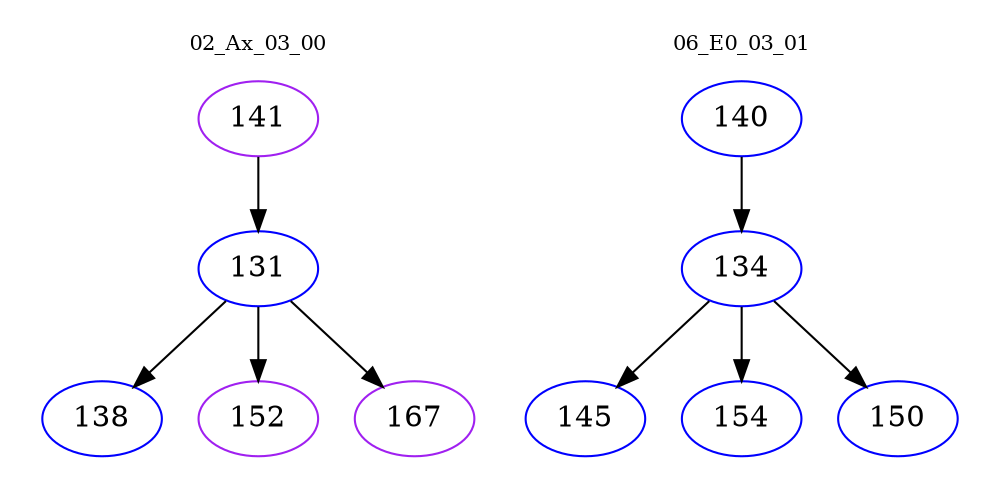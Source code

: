 digraph{
subgraph cluster_0 {
color = white
label = "02_Ax_03_00";
fontsize=10;
T0_141 [label="141", color="purple"]
T0_141 -> T0_131 [color="black"]
T0_131 [label="131", color="blue"]
T0_131 -> T0_138 [color="black"]
T0_138 [label="138", color="blue"]
T0_131 -> T0_152 [color="black"]
T0_152 [label="152", color="purple"]
T0_131 -> T0_167 [color="black"]
T0_167 [label="167", color="purple"]
}
subgraph cluster_1 {
color = white
label = "06_E0_03_01";
fontsize=10;
T1_140 [label="140", color="blue"]
T1_140 -> T1_134 [color="black"]
T1_134 [label="134", color="blue"]
T1_134 -> T1_145 [color="black"]
T1_145 [label="145", color="blue"]
T1_134 -> T1_154 [color="black"]
T1_154 [label="154", color="blue"]
T1_134 -> T1_150 [color="black"]
T1_150 [label="150", color="blue"]
}
}
